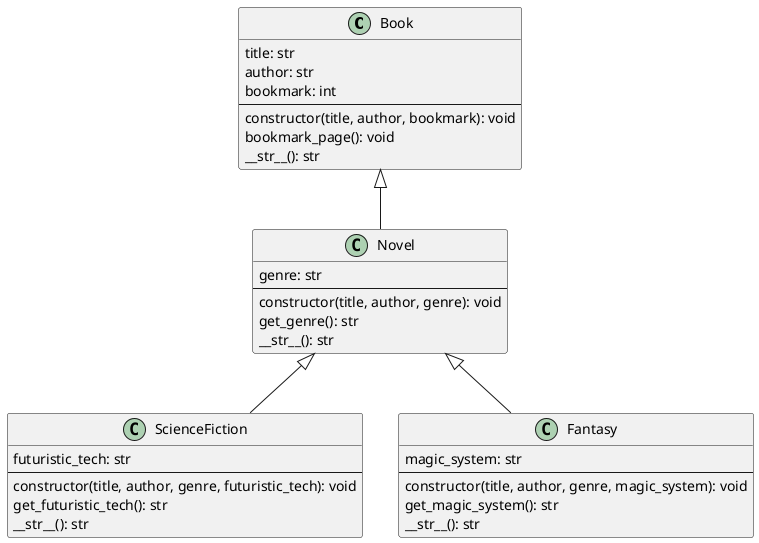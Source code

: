 @startuml
Book <|-- Novel
Novel <|-- ScienceFiction
Novel <|-- Fantasy
class Book{
   title: str
   author: str
   bookmark: int
   --
   constructor(title, author, bookmark): void
   bookmark_page(): void
   __str__(): str
}
class Novel{
   genre: str
   --
   constructor(title, author, genre): void
   get_genre(): str
   __str__(): str
}
class ScienceFiction{
   futuristic_tech: str
   --
   constructor(title, author, genre, futuristic_tech): void
   get_futuristic_tech(): str
   __str__(): str
}
class Fantasy{
   magic_system: str
   --
   constructor(title, author, genre, magic_system): void
   get_magic_system(): str
   __str__(): str
}
@enduml
